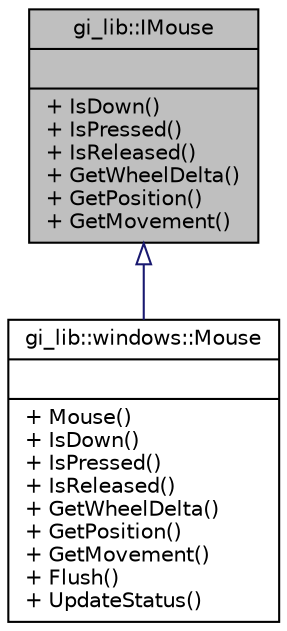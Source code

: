 digraph "gi_lib::IMouse"
{
  edge [fontname="Helvetica",fontsize="10",labelfontname="Helvetica",labelfontsize="10"];
  node [fontname="Helvetica",fontsize="10",shape=record];
  Node1 [label="{gi_lib::IMouse\n||+ IsDown()\l+ IsPressed()\l+ IsReleased()\l+ GetWheelDelta()\l+ GetPosition()\l+ GetMovement()\l}",height=0.2,width=0.4,color="black", fillcolor="grey75", style="filled", fontcolor="black"];
  Node1 -> Node2 [dir="back",color="midnightblue",fontsize="10",style="solid",arrowtail="onormal",fontname="Helvetica"];
  Node2 [label="{gi_lib::windows::Mouse\n||+ Mouse()\l+ IsDown()\l+ IsPressed()\l+ IsReleased()\l+ GetWheelDelta()\l+ GetPosition()\l+ GetMovement()\l+ Flush()\l+ UpdateStatus()\l}",height=0.2,width=0.4,color="black", fillcolor="white", style="filled",URL="$classgi__lib_1_1windows_1_1_mouse.html",tooltip="Represents the status of a mouse under windows. "];
}
